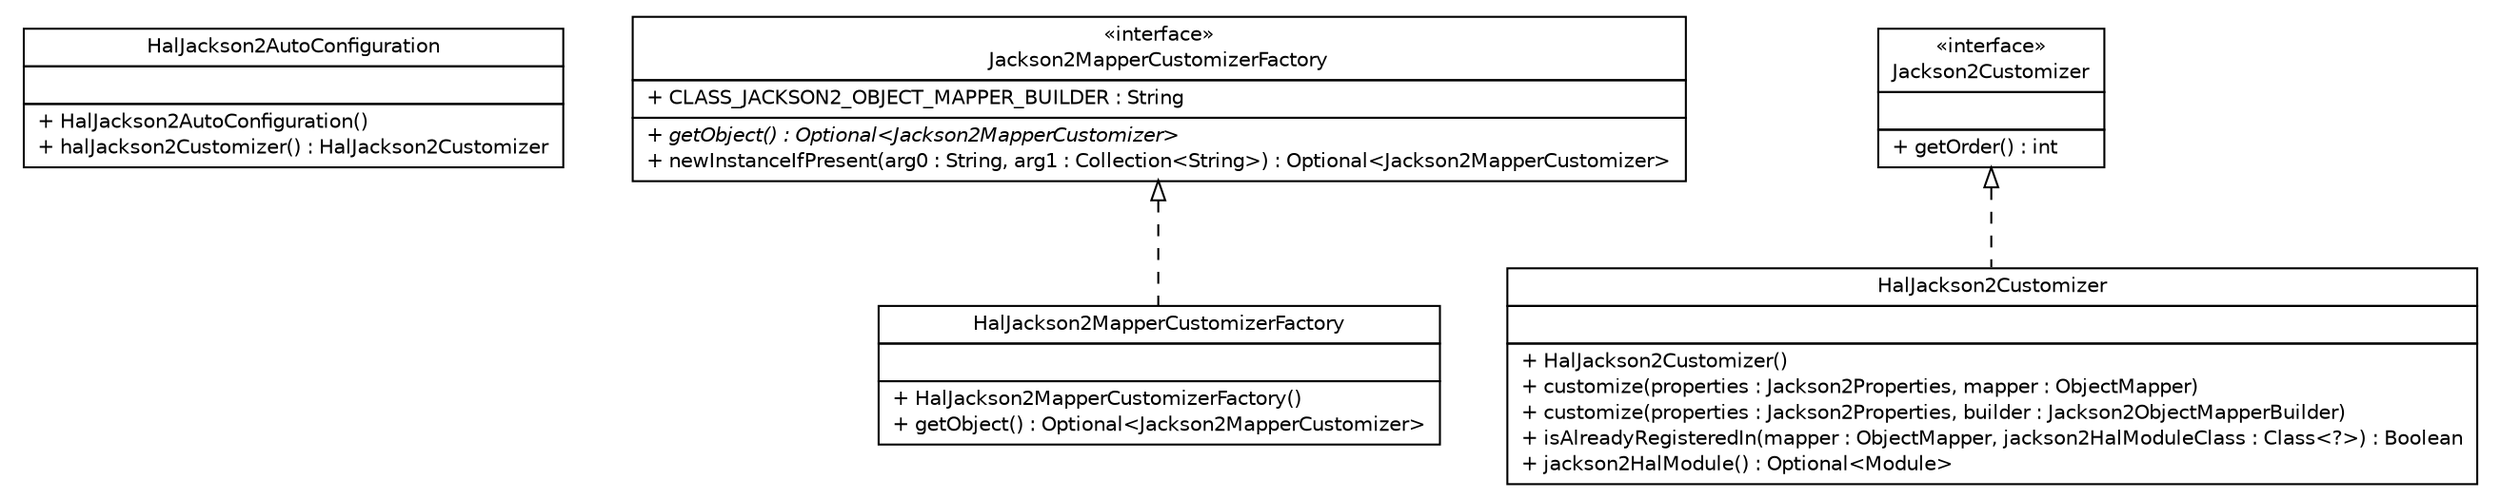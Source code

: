 #!/usr/local/bin/dot
#
# Class diagram 
# Generated by UMLGraph version R5_6-24-gf6e263 (http://www.umlgraph.org/)
#

digraph G {
	edge [fontname="Helvetica",fontsize=10,labelfontname="Helvetica",labelfontsize=10];
	node [fontname="Helvetica",fontsize=10,shape=plaintext];
	nodesep=0.25;
	ranksep=0.5;
	// top.infra.jackson2.HalJackson2AutoConfiguration
	c0 [label=<<table title="top.infra.jackson2.HalJackson2AutoConfiguration" border="0" cellborder="1" cellspacing="0" cellpadding="2" port="p" href="./HalJackson2AutoConfiguration.html">
		<tr><td><table border="0" cellspacing="0" cellpadding="1">
<tr><td align="center" balign="center"> HalJackson2AutoConfiguration </td></tr>
		</table></td></tr>
		<tr><td><table border="0" cellspacing="0" cellpadding="1">
<tr><td align="left" balign="left">  </td></tr>
		</table></td></tr>
		<tr><td><table border="0" cellspacing="0" cellpadding="1">
<tr><td align="left" balign="left"> + HalJackson2AutoConfiguration() </td></tr>
<tr><td align="left" balign="left"> + halJackson2Customizer() : HalJackson2Customizer </td></tr>
		</table></td></tr>
		</table>>, URL="./HalJackson2AutoConfiguration.html", fontname="Helvetica", fontcolor="black", fontsize=10.0];
	// top.infra.jackson2.HalJackson2MapperCustomizerFactory
	c1 [label=<<table title="top.infra.jackson2.HalJackson2MapperCustomizerFactory" border="0" cellborder="1" cellspacing="0" cellpadding="2" port="p" href="./HalJackson2MapperCustomizerFactory.html">
		<tr><td><table border="0" cellspacing="0" cellpadding="1">
<tr><td align="center" balign="center"> HalJackson2MapperCustomizerFactory </td></tr>
		</table></td></tr>
		<tr><td><table border="0" cellspacing="0" cellpadding="1">
<tr><td align="left" balign="left">  </td></tr>
		</table></td></tr>
		<tr><td><table border="0" cellspacing="0" cellpadding="1">
<tr><td align="left" balign="left"> + HalJackson2MapperCustomizerFactory() </td></tr>
<tr><td align="left" balign="left"> + getObject() : Optional&lt;Jackson2MapperCustomizer&gt; </td></tr>
		</table></td></tr>
		</table>>, URL="./HalJackson2MapperCustomizerFactory.html", fontname="Helvetica", fontcolor="black", fontsize=10.0];
	// top.infra.jackson2.HalJackson2Customizer
	c2 [label=<<table title="top.infra.jackson2.HalJackson2Customizer" border="0" cellborder="1" cellspacing="0" cellpadding="2" port="p" href="./HalJackson2Customizer.html">
		<tr><td><table border="0" cellspacing="0" cellpadding="1">
<tr><td align="center" balign="center"> HalJackson2Customizer </td></tr>
		</table></td></tr>
		<tr><td><table border="0" cellspacing="0" cellpadding="1">
<tr><td align="left" balign="left">  </td></tr>
		</table></td></tr>
		<tr><td><table border="0" cellspacing="0" cellpadding="1">
<tr><td align="left" balign="left"> + HalJackson2Customizer() </td></tr>
<tr><td align="left" balign="left"> + customize(properties : Jackson2Properties, mapper : ObjectMapper) </td></tr>
<tr><td align="left" balign="left"> + customize(properties : Jackson2Properties, builder : Jackson2ObjectMapperBuilder) </td></tr>
<tr><td align="left" balign="left"> + isAlreadyRegisteredIn(mapper : ObjectMapper, jackson2HalModuleClass : Class&lt;?&gt;) : Boolean </td></tr>
<tr><td align="left" balign="left"> + jackson2HalModule() : Optional&lt;Module&gt; </td></tr>
		</table></td></tr>
		</table>>, URL="./HalJackson2Customizer.html", fontname="Helvetica", fontcolor="black", fontsize=10.0];
	//top.infra.jackson2.HalJackson2MapperCustomizerFactory implements top.infra.jackson2.Jackson2MapperCustomizerFactory
	c3:p -> c1:p [dir=back,arrowtail=empty,style=dashed];
	//top.infra.jackson2.HalJackson2Customizer implements top.infra.jackson2.Jackson2Customizer
	c4:p -> c2:p [dir=back,arrowtail=empty,style=dashed];
	// top.infra.jackson2.Jackson2Customizer
	c4 [label=<<table title="top.infra.jackson2.Jackson2Customizer" border="0" cellborder="1" cellspacing="0" cellpadding="2" port="p" href="http://java.sun.com/j2se/1.4.2/docs/api/top/infra/jackson2/Jackson2Customizer.html">
		<tr><td><table border="0" cellspacing="0" cellpadding="1">
<tr><td align="center" balign="center"> &#171;interface&#187; </td></tr>
<tr><td align="center" balign="center"> Jackson2Customizer </td></tr>
		</table></td></tr>
		<tr><td><table border="0" cellspacing="0" cellpadding="1">
<tr><td align="left" balign="left">  </td></tr>
		</table></td></tr>
		<tr><td><table border="0" cellspacing="0" cellpadding="1">
<tr><td align="left" balign="left"> + getOrder() : int </td></tr>
		</table></td></tr>
		</table>>, URL="http://java.sun.com/j2se/1.4.2/docs/api/top/infra/jackson2/Jackson2Customizer.html", fontname="Helvetica", fontcolor="black", fontsize=10.0];
	// top.infra.jackson2.Jackson2MapperCustomizerFactory
	c3 [label=<<table title="top.infra.jackson2.Jackson2MapperCustomizerFactory" border="0" cellborder="1" cellspacing="0" cellpadding="2" port="p" href="http://java.sun.com/j2se/1.4.2/docs/api/top/infra/jackson2/Jackson2MapperCustomizerFactory.html">
		<tr><td><table border="0" cellspacing="0" cellpadding="1">
<tr><td align="center" balign="center"> &#171;interface&#187; </td></tr>
<tr><td align="center" balign="center"> Jackson2MapperCustomizerFactory </td></tr>
		</table></td></tr>
		<tr><td><table border="0" cellspacing="0" cellpadding="1">
<tr><td align="left" balign="left"> + CLASS_JACKSON2_OBJECT_MAPPER_BUILDER : String </td></tr>
		</table></td></tr>
		<tr><td><table border="0" cellspacing="0" cellpadding="1">
<tr><td align="left" balign="left"><font face="Helvetica-Oblique" point-size="10.0"> + getObject() : Optional&lt;Jackson2MapperCustomizer&gt; </font></td></tr>
<tr><td align="left" balign="left"> + newInstanceIfPresent(arg0 : String, arg1 : Collection&lt;String&gt;) : Optional&lt;Jackson2MapperCustomizer&gt; </td></tr>
		</table></td></tr>
		</table>>, URL="http://java.sun.com/j2se/1.4.2/docs/api/top/infra/jackson2/Jackson2MapperCustomizerFactory.html", fontname="Helvetica", fontcolor="black", fontsize=10.0];
}

